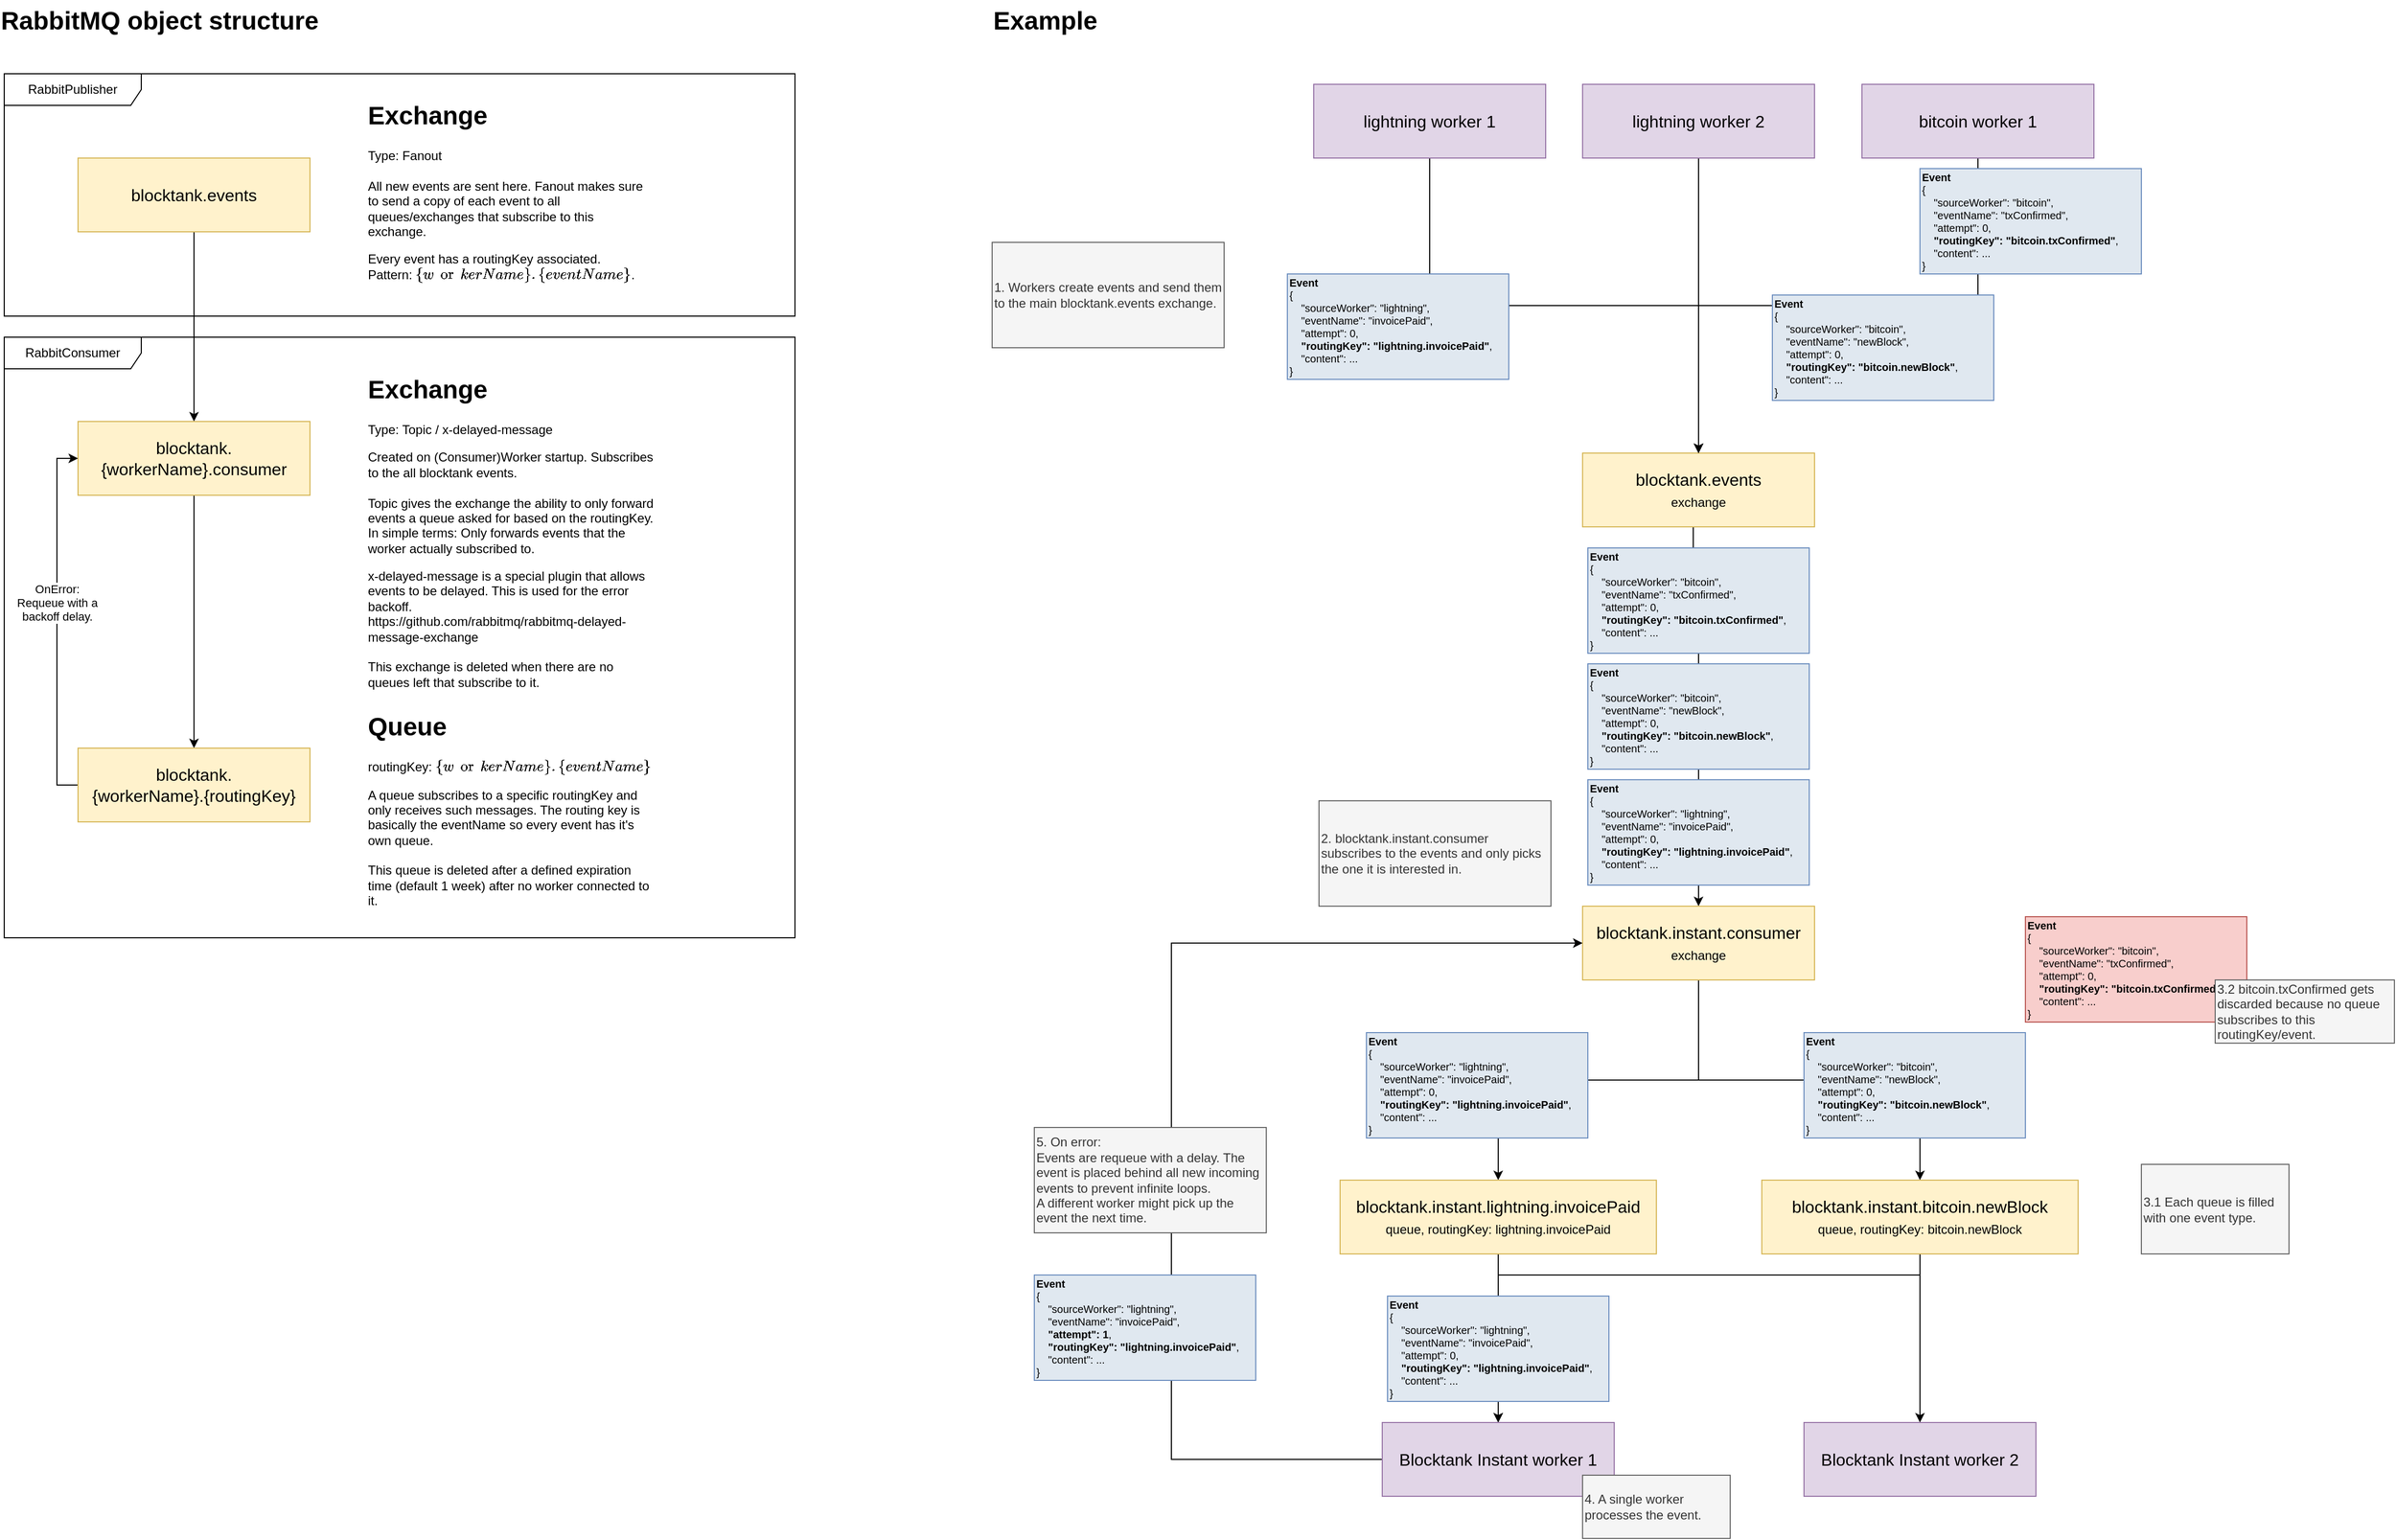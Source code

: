 <mxfile version="21.2.1" type="device">
  <diagram name="Page-1" id="hG6ZjCvNAPdhJkc7tSRy">
    <mxGraphModel dx="2794" dy="742" grid="1" gridSize="10" guides="1" tooltips="1" connect="1" arrows="1" fold="1" page="1" pageScale="1" pageWidth="827" pageHeight="1169" math="0" shadow="0">
      <root>
        <mxCell id="0" />
        <mxCell id="1" parent="0" />
        <mxCell id="sYY-K0hRYDt8o--p5X97-7" style="edgeStyle=orthogonalEdgeStyle;rounded=0;orthogonalLoop=1;jettySize=auto;html=1;exitX=0.5;exitY=1;exitDx=0;exitDy=0;entryX=0.5;entryY=0;entryDx=0;entryDy=0;" edge="1" parent="1" source="sYY-K0hRYDt8o--p5X97-1" target="sYY-K0hRYDt8o--p5X97-4">
          <mxGeometry relative="1" as="geometry" />
        </mxCell>
        <mxCell id="sYY-K0hRYDt8o--p5X97-1" value="blocktank.events" style="rounded=0;whiteSpace=wrap;html=1;fillColor=#fff2cc;strokeColor=#d6b656;fontSize=16;" vertex="1" parent="1">
          <mxGeometry x="-1507" y="200" width="220" height="70" as="geometry" />
        </mxCell>
        <mxCell id="sYY-K0hRYDt8o--p5X97-2" value="RabbitPublisher" style="shape=umlFrame;whiteSpace=wrap;html=1;pointerEvents=0;width=130;height=30;" vertex="1" parent="1">
          <mxGeometry x="-1577" y="120" width="750" height="230" as="geometry" />
        </mxCell>
        <mxCell id="sYY-K0hRYDt8o--p5X97-3" value="&lt;h1&gt;Exchange&lt;/h1&gt;&lt;p&gt;Type: Fanout&lt;br&gt;&lt;br&gt;All new events are sent here. Fanout makes sure to send a copy of each event to all queues/exchanges that subscribe to this exchange.&lt;/p&gt;&lt;p&gt;Every event has a routingKey associated. &lt;br&gt;Pattern: `{workerName}.{eventName}`.&lt;/p&gt;" style="text;html=1;strokeColor=none;fillColor=none;spacing=5;spacingTop=-20;whiteSpace=wrap;overflow=hidden;rounded=0;" vertex="1" parent="1">
          <mxGeometry x="-1237" y="140" width="280" height="190" as="geometry" />
        </mxCell>
        <mxCell id="sYY-K0hRYDt8o--p5X97-10" style="edgeStyle=orthogonalEdgeStyle;rounded=0;orthogonalLoop=1;jettySize=auto;html=1;exitX=0.5;exitY=1;exitDx=0;exitDy=0;" edge="1" parent="1" source="sYY-K0hRYDt8o--p5X97-4" target="sYY-K0hRYDt8o--p5X97-8">
          <mxGeometry relative="1" as="geometry" />
        </mxCell>
        <mxCell id="sYY-K0hRYDt8o--p5X97-4" value="blocktank.{workerName}.consumer" style="rounded=0;whiteSpace=wrap;html=1;fillColor=#fff2cc;strokeColor=#d6b656;fontSize=16;" vertex="1" parent="1">
          <mxGeometry x="-1507" y="450" width="220" height="70" as="geometry" />
        </mxCell>
        <mxCell id="sYY-K0hRYDt8o--p5X97-5" value="RabbitConsumer" style="shape=umlFrame;whiteSpace=wrap;html=1;pointerEvents=0;width=130;height=30;" vertex="1" parent="1">
          <mxGeometry x="-1577" y="370" width="750" height="570" as="geometry" />
        </mxCell>
        <mxCell id="sYY-K0hRYDt8o--p5X97-6" value="&lt;h1&gt;Exchange&lt;/h1&gt;&lt;p&gt;Type: Topic /&amp;nbsp;x-delayed-message&lt;/p&gt;&lt;p&gt;Created on (Consumer)Worker startup. Subscribes to the all blocktank events.&lt;br&gt;&lt;br&gt;Topic gives the exchange the ability to only forward events a queue asked for based on the routingKey. In simple terms: Only forwards events that the worker actually subscribed to.&lt;/p&gt;&lt;p&gt;x-delayed-message is a special plugin that allows events to be delayed. This is used for the error backoff.&lt;br&gt;https://github.com/rabbitmq/rabbitmq-delayed-message-exchange&lt;br&gt;&lt;br&gt;This exchange is deleted when there are no queues left that subscribe to it.&lt;/p&gt;" style="text;html=1;strokeColor=none;fillColor=none;spacing=5;spacingTop=-20;whiteSpace=wrap;overflow=hidden;rounded=0;" vertex="1" parent="1">
          <mxGeometry x="-1237" y="400" width="280" height="310" as="geometry" />
        </mxCell>
        <mxCell id="sYY-K0hRYDt8o--p5X97-11" style="edgeStyle=orthogonalEdgeStyle;rounded=0;orthogonalLoop=1;jettySize=auto;html=1;exitX=0;exitY=0.5;exitDx=0;exitDy=0;entryX=0;entryY=0.5;entryDx=0;entryDy=0;" edge="1" parent="1" source="sYY-K0hRYDt8o--p5X97-8" target="sYY-K0hRYDt8o--p5X97-4">
          <mxGeometry relative="1" as="geometry" />
        </mxCell>
        <mxCell id="sYY-K0hRYDt8o--p5X97-12" value="OnError:&lt;br&gt;Requeue with a &lt;br&gt;backoff delay." style="edgeLabel;html=1;align=center;verticalAlign=middle;resizable=0;points=[];" vertex="1" connectable="0" parent="sYY-K0hRYDt8o--p5X97-11">
          <mxGeometry x="0.103" y="2" relative="1" as="geometry">
            <mxPoint x="2" as="offset" />
          </mxGeometry>
        </mxCell>
        <mxCell id="sYY-K0hRYDt8o--p5X97-8" value="blocktank.&lt;br&gt;{workerName}.{routingKey}" style="rounded=0;whiteSpace=wrap;html=1;fillColor=#fff2cc;strokeColor=#d6b656;fontSize=16;" vertex="1" parent="1">
          <mxGeometry x="-1507" y="760" width="220" height="70" as="geometry" />
        </mxCell>
        <mxCell id="sYY-K0hRYDt8o--p5X97-9" value="&lt;h1&gt;Queue&lt;/h1&gt;&lt;p&gt;routingKey: `{workerName}.{eventName}`&lt;/p&gt;&lt;p&gt;A queue subscribes to a specific routingKey and only receives such messages. The routing key is basically the eventName so every event has it&#39;s own queue.&lt;br&gt;&lt;br&gt;This queue is deleted after a defined expiration time (default 1 week) after no worker connected to it.&lt;/p&gt;" style="text;html=1;strokeColor=none;fillColor=none;spacing=5;spacingTop=-20;whiteSpace=wrap;overflow=hidden;rounded=0;" vertex="1" parent="1">
          <mxGeometry x="-1237" y="720" width="280" height="220" as="geometry" />
        </mxCell>
        <mxCell id="sYY-K0hRYDt8o--p5X97-28" style="edgeStyle=orthogonalEdgeStyle;rounded=0;orthogonalLoop=1;jettySize=auto;html=1;exitX=0.5;exitY=1;exitDx=0;exitDy=0;entryX=0.5;entryY=0;entryDx=0;entryDy=0;" edge="1" parent="1" source="sYY-K0hRYDt8o--p5X97-18" target="sYY-K0hRYDt8o--p5X97-27">
          <mxGeometry relative="1" as="geometry">
            <Array as="points">
              <mxPoint x="25" y="600" />
              <mxPoint x="30" y="600" />
            </Array>
          </mxGeometry>
        </mxCell>
        <mxCell id="sYY-K0hRYDt8o--p5X97-18" value="blocktank.events&lt;br&gt;&lt;font style=&quot;font-size: 12px;&quot;&gt;exchange&lt;/font&gt;" style="rounded=0;whiteSpace=wrap;html=1;fillColor=#fff2cc;strokeColor=#d6b656;fontSize=16;" vertex="1" parent="1">
          <mxGeometry x="-80" y="480" width="220" height="70" as="geometry" />
        </mxCell>
        <mxCell id="sYY-K0hRYDt8o--p5X97-23" style="edgeStyle=orthogonalEdgeStyle;rounded=0;orthogonalLoop=1;jettySize=auto;html=1;exitX=0.5;exitY=1;exitDx=0;exitDy=0;" edge="1" parent="1" source="sYY-K0hRYDt8o--p5X97-20" target="sYY-K0hRYDt8o--p5X97-18">
          <mxGeometry relative="1" as="geometry" />
        </mxCell>
        <mxCell id="sYY-K0hRYDt8o--p5X97-20" value="lightning worker 1" style="rounded=0;whiteSpace=wrap;html=1;fillColor=#e1d5e7;strokeColor=#9673a6;fontSize=16;" vertex="1" parent="1">
          <mxGeometry x="-335" y="130" width="220" height="70" as="geometry" />
        </mxCell>
        <mxCell id="sYY-K0hRYDt8o--p5X97-24" style="edgeStyle=orthogonalEdgeStyle;rounded=0;orthogonalLoop=1;jettySize=auto;html=1;exitX=0.5;exitY=1;exitDx=0;exitDy=0;entryX=0.5;entryY=0;entryDx=0;entryDy=0;" edge="1" parent="1" source="sYY-K0hRYDt8o--p5X97-21" target="sYY-K0hRYDt8o--p5X97-18">
          <mxGeometry relative="1" as="geometry">
            <mxPoint x="-120" y="340" as="targetPoint" />
          </mxGeometry>
        </mxCell>
        <mxCell id="sYY-K0hRYDt8o--p5X97-21" value="lightning worker 2" style="rounded=0;whiteSpace=wrap;html=1;fillColor=#e1d5e7;strokeColor=#9673a6;fontSize=16;" vertex="1" parent="1">
          <mxGeometry x="-80" y="130" width="220" height="70" as="geometry" />
        </mxCell>
        <mxCell id="sYY-K0hRYDt8o--p5X97-25" style="edgeStyle=orthogonalEdgeStyle;rounded=0;orthogonalLoop=1;jettySize=auto;html=1;exitX=0.5;exitY=1;exitDx=0;exitDy=0;entryX=0.5;entryY=0;entryDx=0;entryDy=0;" edge="1" parent="1" source="sYY-K0hRYDt8o--p5X97-22" target="sYY-K0hRYDt8o--p5X97-18">
          <mxGeometry relative="1" as="geometry">
            <mxPoint x="200" y="490" as="targetPoint" />
          </mxGeometry>
        </mxCell>
        <mxCell id="sYY-K0hRYDt8o--p5X97-22" value="bitcoin worker 1" style="rounded=0;whiteSpace=wrap;html=1;fillColor=#e1d5e7;strokeColor=#9673a6;fontSize=16;" vertex="1" parent="1">
          <mxGeometry x="185" y="130" width="220" height="70" as="geometry" />
        </mxCell>
        <mxCell id="sYY-K0hRYDt8o--p5X97-15" value="&lt;b&gt;Event&lt;/b&gt;&lt;br&gt;{&lt;br style=&quot;font-size: 10px;&quot;&gt;&amp;nbsp; &amp;nbsp; &quot;sourceWorker&quot;: &quot;lightning&quot;,&lt;br style=&quot;font-size: 10px;&quot;&gt;&amp;nbsp; &amp;nbsp; &quot;eventName&quot;: &quot;invoicePaid&quot;,&lt;br style=&quot;font-size: 10px;&quot;&gt;&amp;nbsp; &amp;nbsp; &quot;attempt&quot;: 0,&lt;br style=&quot;font-size: 10px;&quot;&gt;&amp;nbsp; &amp;nbsp; &lt;b&gt;&quot;routingKey&quot;: &quot;lightning.invoicePaid&quot;&lt;/b&gt;,&lt;br style=&quot;font-size: 10px;&quot;&gt;&amp;nbsp; &amp;nbsp; &quot;content&quot;: ...&lt;span style=&quot;white-space: pre; font-size: 10px;&quot;&gt;	&lt;/span&gt;&lt;br style=&quot;font-size: 10px;&quot;&gt;}" style="text;html=1;strokeColor=#6c8ebf;fillColor=#e0e8f0;align=left;verticalAlign=middle;whiteSpace=wrap;rounded=0;fontSize=10;" vertex="1" parent="1">
          <mxGeometry x="-360" y="310" width="210" height="100" as="geometry" />
        </mxCell>
        <mxCell id="sYY-K0hRYDt8o--p5X97-26" value="&lt;b&gt;Event&lt;/b&gt;&lt;br&gt;{&lt;br style=&quot;font-size: 10px;&quot;&gt;&amp;nbsp; &amp;nbsp; &quot;sourceWorker&quot;: &quot;bitcoin&quot;,&lt;br style=&quot;font-size: 10px;&quot;&gt;&amp;nbsp; &amp;nbsp; &quot;eventName&quot;: &quot;newBlock&quot;,&lt;br style=&quot;font-size: 10px;&quot;&gt;&amp;nbsp; &amp;nbsp; &quot;attempt&quot;: 0,&lt;br style=&quot;font-size: 10px;&quot;&gt;&amp;nbsp; &amp;nbsp; &lt;b&gt;&quot;routingKey&quot;: &quot;bitcoin.newBlock&quot;&lt;/b&gt;,&lt;br style=&quot;font-size: 10px;&quot;&gt;&amp;nbsp; &amp;nbsp; &quot;content&quot;: ...&lt;span style=&quot;white-space: pre; font-size: 10px;&quot;&gt;	&lt;/span&gt;&lt;br style=&quot;font-size: 10px;&quot;&gt;}" style="text;html=1;strokeColor=#6c8ebf;fillColor=#e0e8f0;align=left;verticalAlign=middle;whiteSpace=wrap;rounded=0;fontSize=10;" vertex="1" parent="1">
          <mxGeometry x="100" y="330" width="210" height="100" as="geometry" />
        </mxCell>
        <mxCell id="sYY-K0hRYDt8o--p5X97-37" style="edgeStyle=orthogonalEdgeStyle;rounded=0;orthogonalLoop=1;jettySize=auto;html=1;exitX=0.5;exitY=1;exitDx=0;exitDy=0;" edge="1" parent="1" source="sYY-K0hRYDt8o--p5X97-27" target="sYY-K0hRYDt8o--p5X97-33">
          <mxGeometry relative="1" as="geometry" />
        </mxCell>
        <mxCell id="sYY-K0hRYDt8o--p5X97-38" style="edgeStyle=orthogonalEdgeStyle;rounded=0;orthogonalLoop=1;jettySize=auto;html=1;exitX=0.5;exitY=1;exitDx=0;exitDy=0;" edge="1" parent="1" source="sYY-K0hRYDt8o--p5X97-27" target="sYY-K0hRYDt8o--p5X97-34">
          <mxGeometry relative="1" as="geometry" />
        </mxCell>
        <mxCell id="sYY-K0hRYDt8o--p5X97-27" value="blocktank.instant.consumer&lt;br&gt;&lt;font style=&quot;font-size: 12px;&quot;&gt;exchange&lt;/font&gt;" style="rounded=0;whiteSpace=wrap;html=1;fillColor=#fff2cc;strokeColor=#d6b656;fontSize=16;" vertex="1" parent="1">
          <mxGeometry x="-80" y="910" width="220" height="70" as="geometry" />
        </mxCell>
        <mxCell id="sYY-K0hRYDt8o--p5X97-30" value="&lt;b&gt;Event&lt;/b&gt;&lt;br&gt;{&lt;br style=&quot;font-size: 10px;&quot;&gt;&amp;nbsp; &amp;nbsp; &quot;sourceWorker&quot;: &quot;lightning&quot;,&lt;br style=&quot;font-size: 10px;&quot;&gt;&amp;nbsp; &amp;nbsp; &quot;eventName&quot;: &quot;invoicePaid&quot;,&lt;br style=&quot;font-size: 10px;&quot;&gt;&amp;nbsp; &amp;nbsp; &quot;attempt&quot;: 0,&lt;br style=&quot;font-size: 10px;&quot;&gt;&amp;nbsp; &amp;nbsp;&lt;b&gt; &quot;routingKey&quot;: &quot;lightning.invoicePaid&quot;&lt;/b&gt;,&lt;br style=&quot;font-size: 10px;&quot;&gt;&amp;nbsp; &amp;nbsp; &quot;content&quot;: ...&lt;span style=&quot;white-space: pre; font-size: 10px;&quot;&gt;	&lt;/span&gt;&lt;br style=&quot;font-size: 10px;&quot;&gt;}" style="text;html=1;strokeColor=#6c8ebf;fillColor=#e0e8f0;align=left;verticalAlign=middle;whiteSpace=wrap;rounded=0;fontSize=10;" vertex="1" parent="1">
          <mxGeometry x="-75" y="790" width="210" height="100" as="geometry" />
        </mxCell>
        <mxCell id="sYY-K0hRYDt8o--p5X97-31" value="&lt;b&gt;Event&lt;/b&gt;&lt;br&gt;{&lt;br style=&quot;font-size: 10px;&quot;&gt;&amp;nbsp; &amp;nbsp; &quot;sourceWorker&quot;: &quot;bitcoin&quot;,&lt;br style=&quot;font-size: 10px;&quot;&gt;&amp;nbsp; &amp;nbsp; &quot;eventName&quot;: &quot;newBlock&quot;,&lt;br style=&quot;font-size: 10px;&quot;&gt;&amp;nbsp; &amp;nbsp; &quot;attempt&quot;: 0,&lt;br style=&quot;font-size: 10px;&quot;&gt;&amp;nbsp; &amp;nbsp; &lt;b&gt;&quot;routingKey&quot;: &quot;bitcoin.newBlock&quot;&lt;/b&gt;,&lt;br style=&quot;font-size: 10px;&quot;&gt;&amp;nbsp; &amp;nbsp; &quot;content&quot;: ...&lt;span style=&quot;white-space: pre; font-size: 10px;&quot;&gt;	&lt;/span&gt;&lt;br style=&quot;font-size: 10px;&quot;&gt;}" style="text;html=1;strokeColor=#6c8ebf;fillColor=#e0e8f0;align=left;verticalAlign=middle;whiteSpace=wrap;rounded=0;fontSize=10;" vertex="1" parent="1">
          <mxGeometry x="-75" y="680" width="210" height="100" as="geometry" />
        </mxCell>
        <mxCell id="sYY-K0hRYDt8o--p5X97-45" style="edgeStyle=orthogonalEdgeStyle;rounded=0;orthogonalLoop=1;jettySize=auto;html=1;exitX=0.5;exitY=1;exitDx=0;exitDy=0;entryX=0.5;entryY=0;entryDx=0;entryDy=0;" edge="1" parent="1" source="sYY-K0hRYDt8o--p5X97-33" target="sYY-K0hRYDt8o--p5X97-43">
          <mxGeometry relative="1" as="geometry" />
        </mxCell>
        <mxCell id="sYY-K0hRYDt8o--p5X97-46" style="edgeStyle=orthogonalEdgeStyle;rounded=0;orthogonalLoop=1;jettySize=auto;html=1;exitX=0.5;exitY=1;exitDx=0;exitDy=0;entryX=0.5;entryY=0;entryDx=0;entryDy=0;" edge="1" parent="1" source="sYY-K0hRYDt8o--p5X97-33" target="sYY-K0hRYDt8o--p5X97-44">
          <mxGeometry relative="1" as="geometry">
            <Array as="points">
              <mxPoint x="-160" y="1260" />
              <mxPoint x="240" y="1260" />
            </Array>
          </mxGeometry>
        </mxCell>
        <mxCell id="sYY-K0hRYDt8o--p5X97-33" value="blocktank.instant.lightning.invoicePaid&lt;br&gt;&lt;font style=&quot;font-size: 12px;&quot;&gt;queue, routingKey: lightning.invoicePaid&lt;/font&gt;" style="rounded=0;whiteSpace=wrap;html=1;fillColor=#fff2cc;strokeColor=#d6b656;fontSize=16;" vertex="1" parent="1">
          <mxGeometry x="-310" y="1170" width="300" height="70" as="geometry" />
        </mxCell>
        <mxCell id="sYY-K0hRYDt8o--p5X97-47" style="edgeStyle=orthogonalEdgeStyle;rounded=0;orthogonalLoop=1;jettySize=auto;html=1;exitX=0.5;exitY=1;exitDx=0;exitDy=0;entryX=0.5;entryY=0;entryDx=0;entryDy=0;" edge="1" parent="1" source="sYY-K0hRYDt8o--p5X97-34" target="sYY-K0hRYDt8o--p5X97-43">
          <mxGeometry relative="1" as="geometry">
            <Array as="points">
              <mxPoint x="240" y="1260" />
              <mxPoint x="-160" y="1260" />
            </Array>
          </mxGeometry>
        </mxCell>
        <mxCell id="sYY-K0hRYDt8o--p5X97-34" value="blocktank.instant.bitcoin.newBlock&lt;br&gt;&lt;font style=&quot;font-size: 12px;&quot;&gt;queue, routingKey: bitcoin.newBlock&lt;/font&gt;" style="rounded=0;whiteSpace=wrap;html=1;fillColor=#fff2cc;strokeColor=#d6b656;fontSize=16;" vertex="1" parent="1">
          <mxGeometry x="90" y="1170" width="300" height="70" as="geometry" />
        </mxCell>
        <mxCell id="sYY-K0hRYDt8o--p5X97-35" value="&lt;b&gt;Event&lt;/b&gt;&lt;br&gt;{&lt;br style=&quot;font-size: 10px;&quot;&gt;&amp;nbsp; &amp;nbsp; &quot;sourceWorker&quot;: &quot;bitcoin&quot;,&lt;br style=&quot;font-size: 10px;&quot;&gt;&amp;nbsp; &amp;nbsp; &quot;eventName&quot;: &quot;txConfirmed&quot;,&lt;br style=&quot;font-size: 10px;&quot;&gt;&amp;nbsp; &amp;nbsp; &quot;attempt&quot;: 0,&lt;br style=&quot;font-size: 10px;&quot;&gt;&amp;nbsp; &amp;nbsp; &lt;b&gt;&quot;routingKey&quot;: &quot;bitcoin.txConfirmed&quot;&lt;/b&gt;,&lt;br style=&quot;font-size: 10px;&quot;&gt;&amp;nbsp; &amp;nbsp; &quot;content&quot;: ...&lt;span style=&quot;font-size: 10px;&quot;&gt;	&lt;/span&gt;&lt;br style=&quot;font-size: 10px;&quot;&gt;}" style="text;html=1;strokeColor=#6c8ebf;fillColor=#e0e8f0;align=left;verticalAlign=middle;whiteSpace=wrap;rounded=0;fontSize=10;" vertex="1" parent="1">
          <mxGeometry x="240" y="210" width="210" height="100" as="geometry" />
        </mxCell>
        <mxCell id="sYY-K0hRYDt8o--p5X97-36" value="&lt;b&gt;Event&lt;/b&gt;&lt;br&gt;{&lt;br style=&quot;font-size: 10px;&quot;&gt;&amp;nbsp; &amp;nbsp; &quot;sourceWorker&quot;: &quot;bitcoin&quot;,&lt;br style=&quot;font-size: 10px;&quot;&gt;&amp;nbsp; &amp;nbsp; &quot;eventName&quot;: &quot;txConfirmed&quot;,&lt;br style=&quot;font-size: 10px;&quot;&gt;&amp;nbsp; &amp;nbsp; &quot;attempt&quot;: 0,&lt;br style=&quot;font-size: 10px;&quot;&gt;&amp;nbsp; &amp;nbsp; &lt;b&gt;&quot;routingKey&quot;: &quot;bitcoin.txConfirmed&quot;&lt;/b&gt;,&lt;br style=&quot;font-size: 10px;&quot;&gt;&amp;nbsp; &amp;nbsp; &quot;content&quot;: ...&lt;span style=&quot;font-size: 10px;&quot;&gt;	&lt;/span&gt;&lt;br style=&quot;font-size: 10px;&quot;&gt;}" style="text;html=1;strokeColor=#6c8ebf;fillColor=#e0e8f0;align=left;verticalAlign=middle;whiteSpace=wrap;rounded=0;fontSize=10;" vertex="1" parent="1">
          <mxGeometry x="-75" y="570" width="210" height="100" as="geometry" />
        </mxCell>
        <mxCell id="sYY-K0hRYDt8o--p5X97-39" value="&lt;b&gt;Event&lt;/b&gt;&lt;br&gt;{&lt;br style=&quot;font-size: 10px;&quot;&gt;&amp;nbsp; &amp;nbsp; &quot;sourceWorker&quot;: &quot;lightning&quot;,&lt;br style=&quot;font-size: 10px;&quot;&gt;&amp;nbsp; &amp;nbsp; &quot;eventName&quot;: &quot;invoicePaid&quot;,&lt;br style=&quot;font-size: 10px;&quot;&gt;&amp;nbsp; &amp;nbsp; &quot;attempt&quot;: 0,&lt;br style=&quot;font-size: 10px;&quot;&gt;&amp;nbsp; &amp;nbsp; &lt;b&gt;&quot;routingKey&quot;: &quot;lightning.invoicePaid&quot;&lt;/b&gt;,&lt;br style=&quot;font-size: 10px;&quot;&gt;&amp;nbsp; &amp;nbsp; &quot;content&quot;: ...&lt;span style=&quot;white-space: pre; font-size: 10px;&quot;&gt;	&lt;/span&gt;&lt;br style=&quot;font-size: 10px;&quot;&gt;}" style="text;html=1;strokeColor=#6c8ebf;fillColor=#e0e8f0;align=left;verticalAlign=middle;whiteSpace=wrap;rounded=0;fontSize=10;" vertex="1" parent="1">
          <mxGeometry x="-285" y="1030" width="210" height="100" as="geometry" />
        </mxCell>
        <mxCell id="sYY-K0hRYDt8o--p5X97-40" value="&lt;b&gt;Event&lt;/b&gt;&lt;br&gt;{&lt;br style=&quot;font-size: 10px;&quot;&gt;&amp;nbsp; &amp;nbsp; &quot;sourceWorker&quot;: &quot;bitcoin&quot;,&lt;br style=&quot;font-size: 10px;&quot;&gt;&amp;nbsp; &amp;nbsp; &quot;eventName&quot;: &quot;newBlock&quot;,&lt;br style=&quot;font-size: 10px;&quot;&gt;&amp;nbsp; &amp;nbsp; &quot;attempt&quot;: 0,&lt;br style=&quot;font-size: 10px;&quot;&gt;&amp;nbsp; &amp;nbsp; &lt;b&gt;&quot;routingKey&quot;: &quot;bitcoin.newBlock&quot;&lt;/b&gt;,&lt;br style=&quot;font-size: 10px;&quot;&gt;&amp;nbsp; &amp;nbsp; &quot;content&quot;: ...&lt;span style=&quot;white-space: pre; font-size: 10px;&quot;&gt;	&lt;/span&gt;&lt;br style=&quot;font-size: 10px;&quot;&gt;}" style="text;html=1;strokeColor=#6c8ebf;fillColor=#e0e8f0;align=left;verticalAlign=middle;whiteSpace=wrap;rounded=0;fontSize=10;" vertex="1" parent="1">
          <mxGeometry x="130" y="1030" width="210" height="100" as="geometry" />
        </mxCell>
        <mxCell id="sYY-K0hRYDt8o--p5X97-41" value="&lt;b&gt;Event&lt;/b&gt;&lt;br&gt;{&lt;br style=&quot;font-size: 10px;&quot;&gt;&amp;nbsp; &amp;nbsp; &quot;sourceWorker&quot;: &quot;bitcoin&quot;,&lt;br style=&quot;font-size: 10px;&quot;&gt;&amp;nbsp; &amp;nbsp; &quot;eventName&quot;: &quot;txConfirmed&quot;,&lt;br style=&quot;font-size: 10px;&quot;&gt;&amp;nbsp; &amp;nbsp; &quot;attempt&quot;: 0,&lt;br style=&quot;font-size: 10px;&quot;&gt;&amp;nbsp; &amp;nbsp; &lt;b&gt;&quot;routingKey&quot;: &quot;bitcoin.txConfirmed&quot;&lt;/b&gt;,&lt;br style=&quot;font-size: 10px;&quot;&gt;&amp;nbsp; &amp;nbsp; &quot;content&quot;: ...&lt;span style=&quot;font-size: 10px;&quot;&gt;	&lt;/span&gt;&lt;br style=&quot;font-size: 10px;&quot;&gt;}" style="text;html=1;strokeColor=#b85450;fillColor=#f8cecc;align=left;verticalAlign=middle;whiteSpace=wrap;rounded=0;fontSize=10;" vertex="1" parent="1">
          <mxGeometry x="340" y="920" width="210" height="100" as="geometry" />
        </mxCell>
        <mxCell id="sYY-K0hRYDt8o--p5X97-42" value="3.2 bitcoin.txConfirmed gets discarded because no queue subscribes to this routingKey/event." style="text;html=1;align=left;verticalAlign=middle;whiteSpace=wrap;rounded=0;fillColor=#f5f5f5;fontColor=#333333;strokeColor=#666666;" vertex="1" parent="1">
          <mxGeometry x="520" y="980" width="170" height="60" as="geometry" />
        </mxCell>
        <mxCell id="sYY-K0hRYDt8o--p5X97-49" style="edgeStyle=orthogonalEdgeStyle;rounded=0;orthogonalLoop=1;jettySize=auto;html=1;exitX=0;exitY=0.5;exitDx=0;exitDy=0;entryX=0;entryY=0.5;entryDx=0;entryDy=0;" edge="1" parent="1" source="sYY-K0hRYDt8o--p5X97-43" target="sYY-K0hRYDt8o--p5X97-27">
          <mxGeometry relative="1" as="geometry">
            <Array as="points">
              <mxPoint x="-470" y="1435" />
              <mxPoint x="-470" y="945" />
            </Array>
          </mxGeometry>
        </mxCell>
        <mxCell id="sYY-K0hRYDt8o--p5X97-43" value="Blocktank Instant worker 1" style="rounded=0;whiteSpace=wrap;html=1;fillColor=#e1d5e7;strokeColor=#9673a6;fontSize=16;" vertex="1" parent="1">
          <mxGeometry x="-270" y="1400" width="220" height="70" as="geometry" />
        </mxCell>
        <mxCell id="sYY-K0hRYDt8o--p5X97-44" value="Blocktank Instant worker 2" style="rounded=0;whiteSpace=wrap;html=1;fillColor=#e1d5e7;strokeColor=#9673a6;fontSize=16;" vertex="1" parent="1">
          <mxGeometry x="130" y="1400" width="220" height="70" as="geometry" />
        </mxCell>
        <mxCell id="sYY-K0hRYDt8o--p5X97-50" value="&lt;b&gt;Event&lt;/b&gt;&lt;br&gt;{&lt;br style=&quot;font-size: 10px;&quot;&gt;&amp;nbsp; &amp;nbsp; &quot;sourceWorker&quot;: &quot;lightning&quot;,&lt;br style=&quot;font-size: 10px;&quot;&gt;&amp;nbsp; &amp;nbsp; &quot;eventName&quot;: &quot;invoicePaid&quot;,&lt;br style=&quot;font-size: 10px;&quot;&gt;&amp;nbsp; &amp;nbsp; &lt;b&gt;&quot;attempt&quot;: 1&lt;/b&gt;,&lt;br style=&quot;font-size: 10px;&quot;&gt;&amp;nbsp; &amp;nbsp; &lt;b&gt;&quot;routingKey&quot;: &quot;lightning.invoicePaid&quot;&lt;/b&gt;,&lt;br style=&quot;font-size: 10px;&quot;&gt;&amp;nbsp; &amp;nbsp; &quot;content&quot;: ...&lt;span style=&quot;white-space: pre; font-size: 10px;&quot;&gt;	&lt;/span&gt;&lt;br style=&quot;font-size: 10px;&quot;&gt;}" style="text;html=1;strokeColor=#6c8ebf;fillColor=#e0e8f0;align=left;verticalAlign=middle;whiteSpace=wrap;rounded=0;fontSize=10;" vertex="1" parent="1">
          <mxGeometry x="-600" y="1260" width="210" height="100" as="geometry" />
        </mxCell>
        <mxCell id="sYY-K0hRYDt8o--p5X97-51" value="5. On error:&lt;br&gt;Events are&amp;nbsp;requeue with a delay. The event is placed behind all new incoming events to prevent infinite loops.&lt;br&gt;A different worker might pick up the event the next time." style="text;html=1;align=left;verticalAlign=middle;whiteSpace=wrap;rounded=0;fillColor=#f5f5f5;fontColor=#333333;strokeColor=#666666;" vertex="1" parent="1">
          <mxGeometry x="-600" y="1120" width="220" height="100" as="geometry" />
        </mxCell>
        <mxCell id="sYY-K0hRYDt8o--p5X97-52" value="1. Workers create events and send them to the main blocktank.events exchange." style="text;html=1;align=left;verticalAlign=middle;whiteSpace=wrap;rounded=0;fillColor=#f5f5f5;fontColor=#333333;strokeColor=#666666;" vertex="1" parent="1">
          <mxGeometry x="-640" y="280" width="220" height="100" as="geometry" />
        </mxCell>
        <mxCell id="sYY-K0hRYDt8o--p5X97-53" value="2. blocktank.instant.consumer subscribes to the events and only picks the one it is interested in." style="text;html=1;align=left;verticalAlign=middle;whiteSpace=wrap;rounded=0;fillColor=#f5f5f5;fontColor=#333333;strokeColor=#666666;" vertex="1" parent="1">
          <mxGeometry x="-330" y="810" width="220" height="100" as="geometry" />
        </mxCell>
        <mxCell id="sYY-K0hRYDt8o--p5X97-54" value="3.1 Each queue is filled with one event type." style="text;html=1;align=left;verticalAlign=middle;whiteSpace=wrap;rounded=0;fillColor=#f5f5f5;fontColor=#333333;strokeColor=#666666;" vertex="1" parent="1">
          <mxGeometry x="450" y="1155" width="140" height="85" as="geometry" />
        </mxCell>
        <mxCell id="sYY-K0hRYDt8o--p5X97-55" value="&lt;b&gt;Event&lt;/b&gt;&lt;br&gt;{&lt;br style=&quot;font-size: 10px;&quot;&gt;&amp;nbsp; &amp;nbsp; &quot;sourceWorker&quot;: &quot;lightning&quot;,&lt;br style=&quot;font-size: 10px;&quot;&gt;&amp;nbsp; &amp;nbsp; &quot;eventName&quot;: &quot;invoicePaid&quot;,&lt;br style=&quot;font-size: 10px;&quot;&gt;&amp;nbsp; &amp;nbsp; &quot;attempt&quot;: 0,&lt;br style=&quot;font-size: 10px;&quot;&gt;&amp;nbsp; &amp;nbsp; &lt;b&gt;&quot;routingKey&quot;: &quot;lightning.invoicePaid&quot;&lt;/b&gt;,&lt;br style=&quot;font-size: 10px;&quot;&gt;&amp;nbsp; &amp;nbsp; &quot;content&quot;: ...&lt;span style=&quot;white-space: pre; font-size: 10px;&quot;&gt;	&lt;/span&gt;&lt;br style=&quot;font-size: 10px;&quot;&gt;}" style="text;html=1;strokeColor=#6c8ebf;fillColor=#e0e8f0;align=left;verticalAlign=middle;whiteSpace=wrap;rounded=0;fontSize=10;" vertex="1" parent="1">
          <mxGeometry x="-265" y="1280" width="210" height="100" as="geometry" />
        </mxCell>
        <mxCell id="sYY-K0hRYDt8o--p5X97-56" value="4. A single worker processes the event." style="text;html=1;align=left;verticalAlign=middle;whiteSpace=wrap;rounded=0;fillColor=#f5f5f5;fontColor=#333333;strokeColor=#666666;" vertex="1" parent="1">
          <mxGeometry x="-80" y="1450" width="140" height="60" as="geometry" />
        </mxCell>
        <mxCell id="sYY-K0hRYDt8o--p5X97-57" value="RabbitMQ object structure" style="text;strokeColor=none;fillColor=none;html=1;fontSize=24;fontStyle=1;verticalAlign=middle;align=center;" vertex="1" parent="1">
          <mxGeometry x="-1480" y="50" width="100" height="40" as="geometry" />
        </mxCell>
        <mxCell id="sYY-K0hRYDt8o--p5X97-59" value="Example" style="text;strokeColor=none;fillColor=none;html=1;fontSize=24;fontStyle=1;verticalAlign=middle;align=center;" vertex="1" parent="1">
          <mxGeometry x="-640" y="50" width="100" height="40" as="geometry" />
        </mxCell>
      </root>
    </mxGraphModel>
  </diagram>
</mxfile>
